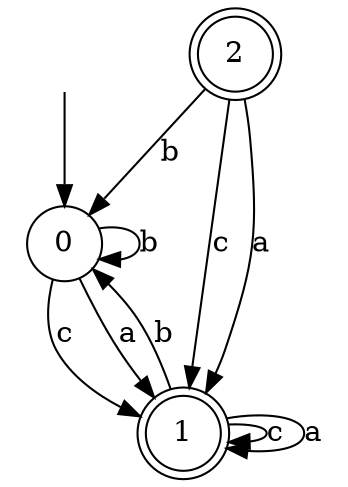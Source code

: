 digraph g {
__start [label=""shape=none]
	0[shape="circle" label="0"]
	1[shape="doublecircle" label="1"]
	2[shape="doublecircle" label="2"]
__start -> 0
	0->1 [label="c"]
	0->1 [label="a"]
	0->0 [label="b"]
	1->1 [label="c"]
	1->1 [label="a"]
	1->0 [label="b"]
	2->1 [label="c"]
	2->1 [label="a"]
	2->0 [label="b"]
}